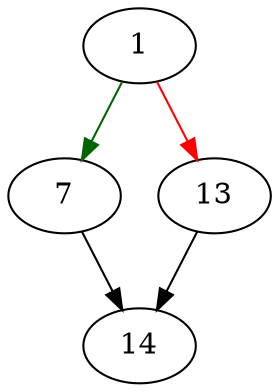 strict digraph "sqlite3OsGetLastError" {
	// Node definitions.
	1 [entry=true];
	7;
	13;
	14;

	// Edge definitions.
	1 -> 7 [
		color=darkgreen
		cond=true
	];
	1 -> 13 [
		color=red
		cond=false
	];
	7 -> 14;
	13 -> 14;
}